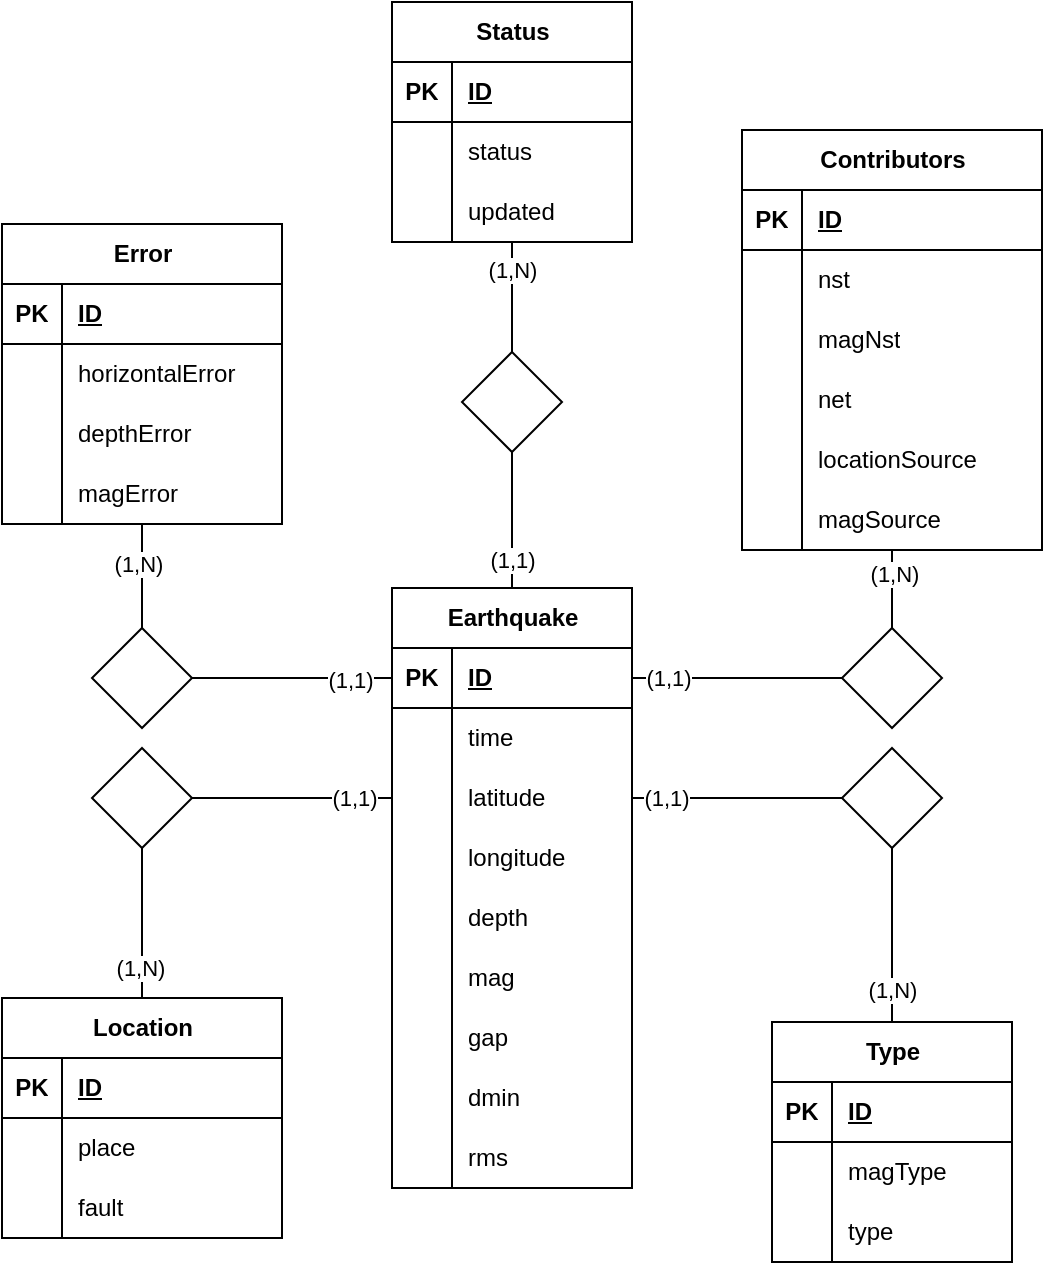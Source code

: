 <mxfile version="27.1.4">
  <diagram name="Page-1" id="DsekXE-p5jPvQXkqgYrn">
    <mxGraphModel dx="976" dy="642" grid="0" gridSize="10" guides="1" tooltips="1" connect="1" arrows="1" fold="1" page="1" pageScale="1" pageWidth="1169" pageHeight="827" math="0" shadow="0">
      <root>
        <mxCell id="0" />
        <mxCell id="1" parent="0" />
        <mxCell id="l2j378S21ovytKvM9q4N-168" style="edgeStyle=orthogonalEdgeStyle;rounded=0;orthogonalLoop=1;jettySize=auto;html=1;exitX=0.5;exitY=0;exitDx=0;exitDy=0;endArrow=none;startFill=0;" edge="1" parent="1" source="l2j378S21ovytKvM9q4N-190" target="l2j378S21ovytKvM9q4N-59">
          <mxGeometry relative="1" as="geometry" />
        </mxCell>
        <mxCell id="l2j378S21ovytKvM9q4N-222" value="(1,N)" style="edgeLabel;html=1;align=center;verticalAlign=middle;resizable=0;points=[];" vertex="1" connectable="0" parent="l2j378S21ovytKvM9q4N-168">
          <mxGeometry x="0.491" relative="1" as="geometry">
            <mxPoint as="offset" />
          </mxGeometry>
        </mxCell>
        <mxCell id="l2j378S21ovytKvM9q4N-7" value="Earthquake" style="shape=table;startSize=30;container=1;collapsible=1;childLayout=tableLayout;fixedRows=1;rowLines=0;fontStyle=1;align=center;resizeLast=1;html=1;" vertex="1" parent="1">
          <mxGeometry x="493" y="317" width="120" height="300" as="geometry" />
        </mxCell>
        <mxCell id="l2j378S21ovytKvM9q4N-8" value="" style="shape=tableRow;horizontal=0;startSize=0;swimlaneHead=0;swimlaneBody=0;fillColor=none;collapsible=0;dropTarget=0;points=[[0,0.5],[1,0.5]];portConstraint=eastwest;top=0;left=0;right=0;bottom=1;" vertex="1" parent="l2j378S21ovytKvM9q4N-7">
          <mxGeometry y="30" width="120" height="30" as="geometry" />
        </mxCell>
        <mxCell id="l2j378S21ovytKvM9q4N-9" value="PK" style="shape=partialRectangle;connectable=0;fillColor=none;top=0;left=0;bottom=0;right=0;fontStyle=1;overflow=hidden;whiteSpace=wrap;html=1;" vertex="1" parent="l2j378S21ovytKvM9q4N-8">
          <mxGeometry width="30" height="30" as="geometry">
            <mxRectangle width="30" height="30" as="alternateBounds" />
          </mxGeometry>
        </mxCell>
        <mxCell id="l2j378S21ovytKvM9q4N-10" value="ID" style="shape=partialRectangle;connectable=0;fillColor=none;top=0;left=0;bottom=0;right=0;align=left;spacingLeft=6;fontStyle=5;overflow=hidden;whiteSpace=wrap;html=1;" vertex="1" parent="l2j378S21ovytKvM9q4N-8">
          <mxGeometry x="30" width="90" height="30" as="geometry">
            <mxRectangle width="90" height="30" as="alternateBounds" />
          </mxGeometry>
        </mxCell>
        <mxCell id="l2j378S21ovytKvM9q4N-11" value="" style="shape=tableRow;horizontal=0;startSize=0;swimlaneHead=0;swimlaneBody=0;fillColor=none;collapsible=0;dropTarget=0;points=[[0,0.5],[1,0.5]];portConstraint=eastwest;top=0;left=0;right=0;bottom=0;" vertex="1" parent="l2j378S21ovytKvM9q4N-7">
          <mxGeometry y="60" width="120" height="30" as="geometry" />
        </mxCell>
        <mxCell id="l2j378S21ovytKvM9q4N-12" value="" style="shape=partialRectangle;connectable=0;fillColor=none;top=0;left=0;bottom=0;right=0;editable=1;overflow=hidden;whiteSpace=wrap;html=1;" vertex="1" parent="l2j378S21ovytKvM9q4N-11">
          <mxGeometry width="30" height="30" as="geometry">
            <mxRectangle width="30" height="30" as="alternateBounds" />
          </mxGeometry>
        </mxCell>
        <mxCell id="l2j378S21ovytKvM9q4N-13" value="time" style="shape=partialRectangle;connectable=0;fillColor=none;top=0;left=0;bottom=0;right=0;align=left;spacingLeft=6;overflow=hidden;whiteSpace=wrap;html=1;" vertex="1" parent="l2j378S21ovytKvM9q4N-11">
          <mxGeometry x="30" width="90" height="30" as="geometry">
            <mxRectangle width="90" height="30" as="alternateBounds" />
          </mxGeometry>
        </mxCell>
        <mxCell id="l2j378S21ovytKvM9q4N-14" value="" style="shape=tableRow;horizontal=0;startSize=0;swimlaneHead=0;swimlaneBody=0;fillColor=none;collapsible=0;dropTarget=0;points=[[0,0.5],[1,0.5]];portConstraint=eastwest;top=0;left=0;right=0;bottom=0;" vertex="1" parent="l2j378S21ovytKvM9q4N-7">
          <mxGeometry y="90" width="120" height="30" as="geometry" />
        </mxCell>
        <mxCell id="l2j378S21ovytKvM9q4N-15" value="" style="shape=partialRectangle;connectable=0;fillColor=none;top=0;left=0;bottom=0;right=0;editable=1;overflow=hidden;whiteSpace=wrap;html=1;" vertex="1" parent="l2j378S21ovytKvM9q4N-14">
          <mxGeometry width="30" height="30" as="geometry">
            <mxRectangle width="30" height="30" as="alternateBounds" />
          </mxGeometry>
        </mxCell>
        <mxCell id="l2j378S21ovytKvM9q4N-16" value="latitude" style="shape=partialRectangle;connectable=0;fillColor=none;top=0;left=0;bottom=0;right=0;align=left;spacingLeft=6;overflow=hidden;whiteSpace=wrap;html=1;" vertex="1" parent="l2j378S21ovytKvM9q4N-14">
          <mxGeometry x="30" width="90" height="30" as="geometry">
            <mxRectangle width="90" height="30" as="alternateBounds" />
          </mxGeometry>
        </mxCell>
        <mxCell id="l2j378S21ovytKvM9q4N-173" style="shape=tableRow;horizontal=0;startSize=0;swimlaneHead=0;swimlaneBody=0;fillColor=none;collapsible=0;dropTarget=0;points=[[0,0.5],[1,0.5]];portConstraint=eastwest;top=0;left=0;right=0;bottom=0;" vertex="1" parent="l2j378S21ovytKvM9q4N-7">
          <mxGeometry y="120" width="120" height="30" as="geometry" />
        </mxCell>
        <mxCell id="l2j378S21ovytKvM9q4N-174" style="shape=partialRectangle;connectable=0;fillColor=none;top=0;left=0;bottom=0;right=0;editable=1;overflow=hidden;whiteSpace=wrap;html=1;" vertex="1" parent="l2j378S21ovytKvM9q4N-173">
          <mxGeometry width="30" height="30" as="geometry">
            <mxRectangle width="30" height="30" as="alternateBounds" />
          </mxGeometry>
        </mxCell>
        <mxCell id="l2j378S21ovytKvM9q4N-175" value="longitude" style="shape=partialRectangle;connectable=0;fillColor=none;top=0;left=0;bottom=0;right=0;align=left;spacingLeft=6;overflow=hidden;whiteSpace=wrap;html=1;" vertex="1" parent="l2j378S21ovytKvM9q4N-173">
          <mxGeometry x="30" width="90" height="30" as="geometry">
            <mxRectangle width="90" height="30" as="alternateBounds" />
          </mxGeometry>
        </mxCell>
        <mxCell id="l2j378S21ovytKvM9q4N-176" style="shape=tableRow;horizontal=0;startSize=0;swimlaneHead=0;swimlaneBody=0;fillColor=none;collapsible=0;dropTarget=0;points=[[0,0.5],[1,0.5]];portConstraint=eastwest;top=0;left=0;right=0;bottom=0;" vertex="1" parent="l2j378S21ovytKvM9q4N-7">
          <mxGeometry y="150" width="120" height="30" as="geometry" />
        </mxCell>
        <mxCell id="l2j378S21ovytKvM9q4N-177" style="shape=partialRectangle;connectable=0;fillColor=none;top=0;left=0;bottom=0;right=0;editable=1;overflow=hidden;whiteSpace=wrap;html=1;" vertex="1" parent="l2j378S21ovytKvM9q4N-176">
          <mxGeometry width="30" height="30" as="geometry">
            <mxRectangle width="30" height="30" as="alternateBounds" />
          </mxGeometry>
        </mxCell>
        <mxCell id="l2j378S21ovytKvM9q4N-178" value="depth" style="shape=partialRectangle;connectable=0;fillColor=none;top=0;left=0;bottom=0;right=0;align=left;spacingLeft=6;overflow=hidden;whiteSpace=wrap;html=1;" vertex="1" parent="l2j378S21ovytKvM9q4N-176">
          <mxGeometry x="30" width="90" height="30" as="geometry">
            <mxRectangle width="90" height="30" as="alternateBounds" />
          </mxGeometry>
        </mxCell>
        <mxCell id="l2j378S21ovytKvM9q4N-179" style="shape=tableRow;horizontal=0;startSize=0;swimlaneHead=0;swimlaneBody=0;fillColor=none;collapsible=0;dropTarget=0;points=[[0,0.5],[1,0.5]];portConstraint=eastwest;top=0;left=0;right=0;bottom=0;" vertex="1" parent="l2j378S21ovytKvM9q4N-7">
          <mxGeometry y="180" width="120" height="30" as="geometry" />
        </mxCell>
        <mxCell id="l2j378S21ovytKvM9q4N-180" style="shape=partialRectangle;connectable=0;fillColor=none;top=0;left=0;bottom=0;right=0;editable=1;overflow=hidden;whiteSpace=wrap;html=1;" vertex="1" parent="l2j378S21ovytKvM9q4N-179">
          <mxGeometry width="30" height="30" as="geometry">
            <mxRectangle width="30" height="30" as="alternateBounds" />
          </mxGeometry>
        </mxCell>
        <mxCell id="l2j378S21ovytKvM9q4N-181" value="mag" style="shape=partialRectangle;connectable=0;fillColor=none;top=0;left=0;bottom=0;right=0;align=left;spacingLeft=6;overflow=hidden;whiteSpace=wrap;html=1;" vertex="1" parent="l2j378S21ovytKvM9q4N-179">
          <mxGeometry x="30" width="90" height="30" as="geometry">
            <mxRectangle width="90" height="30" as="alternateBounds" />
          </mxGeometry>
        </mxCell>
        <mxCell id="l2j378S21ovytKvM9q4N-182" style="shape=tableRow;horizontal=0;startSize=0;swimlaneHead=0;swimlaneBody=0;fillColor=none;collapsible=0;dropTarget=0;points=[[0,0.5],[1,0.5]];portConstraint=eastwest;top=0;left=0;right=0;bottom=0;" vertex="1" parent="l2j378S21ovytKvM9q4N-7">
          <mxGeometry y="210" width="120" height="30" as="geometry" />
        </mxCell>
        <mxCell id="l2j378S21ovytKvM9q4N-183" style="shape=partialRectangle;connectable=0;fillColor=none;top=0;left=0;bottom=0;right=0;editable=1;overflow=hidden;whiteSpace=wrap;html=1;" vertex="1" parent="l2j378S21ovytKvM9q4N-182">
          <mxGeometry width="30" height="30" as="geometry">
            <mxRectangle width="30" height="30" as="alternateBounds" />
          </mxGeometry>
        </mxCell>
        <mxCell id="l2j378S21ovytKvM9q4N-184" value="gap" style="shape=partialRectangle;connectable=0;fillColor=none;top=0;left=0;bottom=0;right=0;align=left;spacingLeft=6;overflow=hidden;whiteSpace=wrap;html=1;" vertex="1" parent="l2j378S21ovytKvM9q4N-182">
          <mxGeometry x="30" width="90" height="30" as="geometry">
            <mxRectangle width="90" height="30" as="alternateBounds" />
          </mxGeometry>
        </mxCell>
        <mxCell id="l2j378S21ovytKvM9q4N-185" style="shape=tableRow;horizontal=0;startSize=0;swimlaneHead=0;swimlaneBody=0;fillColor=none;collapsible=0;dropTarget=0;points=[[0,0.5],[1,0.5]];portConstraint=eastwest;top=0;left=0;right=0;bottom=0;" vertex="1" parent="l2j378S21ovytKvM9q4N-7">
          <mxGeometry y="240" width="120" height="30" as="geometry" />
        </mxCell>
        <mxCell id="l2j378S21ovytKvM9q4N-186" style="shape=partialRectangle;connectable=0;fillColor=none;top=0;left=0;bottom=0;right=0;editable=1;overflow=hidden;whiteSpace=wrap;html=1;" vertex="1" parent="l2j378S21ovytKvM9q4N-185">
          <mxGeometry width="30" height="30" as="geometry">
            <mxRectangle width="30" height="30" as="alternateBounds" />
          </mxGeometry>
        </mxCell>
        <mxCell id="l2j378S21ovytKvM9q4N-187" value="dmin" style="shape=partialRectangle;connectable=0;fillColor=none;top=0;left=0;bottom=0;right=0;align=left;spacingLeft=6;overflow=hidden;whiteSpace=wrap;html=1;" vertex="1" parent="l2j378S21ovytKvM9q4N-185">
          <mxGeometry x="30" width="90" height="30" as="geometry">
            <mxRectangle width="90" height="30" as="alternateBounds" />
          </mxGeometry>
        </mxCell>
        <mxCell id="l2j378S21ovytKvM9q4N-17" value="" style="shape=tableRow;horizontal=0;startSize=0;swimlaneHead=0;swimlaneBody=0;fillColor=none;collapsible=0;dropTarget=0;points=[[0,0.5],[1,0.5]];portConstraint=eastwest;top=0;left=0;right=0;bottom=0;" vertex="1" parent="l2j378S21ovytKvM9q4N-7">
          <mxGeometry y="270" width="120" height="30" as="geometry" />
        </mxCell>
        <mxCell id="l2j378S21ovytKvM9q4N-18" value="" style="shape=partialRectangle;connectable=0;fillColor=none;top=0;left=0;bottom=0;right=0;editable=1;overflow=hidden;whiteSpace=wrap;html=1;" vertex="1" parent="l2j378S21ovytKvM9q4N-17">
          <mxGeometry width="30" height="30" as="geometry">
            <mxRectangle width="30" height="30" as="alternateBounds" />
          </mxGeometry>
        </mxCell>
        <mxCell id="l2j378S21ovytKvM9q4N-19" value="rms" style="shape=partialRectangle;connectable=0;fillColor=none;top=0;left=0;bottom=0;right=0;align=left;spacingLeft=6;overflow=hidden;whiteSpace=wrap;html=1;" vertex="1" parent="l2j378S21ovytKvM9q4N-17">
          <mxGeometry x="30" width="90" height="30" as="geometry">
            <mxRectangle width="90" height="30" as="alternateBounds" />
          </mxGeometry>
        </mxCell>
        <mxCell id="l2j378S21ovytKvM9q4N-20" value="Contributors" style="shape=table;startSize=30;container=1;collapsible=1;childLayout=tableLayout;fixedRows=1;rowLines=0;fontStyle=1;align=center;resizeLast=1;html=1;" vertex="1" parent="1">
          <mxGeometry x="668" y="88" width="150" height="210" as="geometry" />
        </mxCell>
        <mxCell id="l2j378S21ovytKvM9q4N-21" value="" style="shape=tableRow;horizontal=0;startSize=0;swimlaneHead=0;swimlaneBody=0;fillColor=none;collapsible=0;dropTarget=0;points=[[0,0.5],[1,0.5]];portConstraint=eastwest;top=0;left=0;right=0;bottom=1;" vertex="1" parent="l2j378S21ovytKvM9q4N-20">
          <mxGeometry y="30" width="150" height="30" as="geometry" />
        </mxCell>
        <mxCell id="l2j378S21ovytKvM9q4N-22" value="PK" style="shape=partialRectangle;connectable=0;fillColor=none;top=0;left=0;bottom=0;right=0;fontStyle=1;overflow=hidden;whiteSpace=wrap;html=1;" vertex="1" parent="l2j378S21ovytKvM9q4N-21">
          <mxGeometry width="30" height="30" as="geometry">
            <mxRectangle width="30" height="30" as="alternateBounds" />
          </mxGeometry>
        </mxCell>
        <mxCell id="l2j378S21ovytKvM9q4N-23" value="ID" style="shape=partialRectangle;connectable=0;fillColor=none;top=0;left=0;bottom=0;right=0;align=left;spacingLeft=6;fontStyle=5;overflow=hidden;whiteSpace=wrap;html=1;" vertex="1" parent="l2j378S21ovytKvM9q4N-21">
          <mxGeometry x="30" width="120" height="30" as="geometry">
            <mxRectangle width="120" height="30" as="alternateBounds" />
          </mxGeometry>
        </mxCell>
        <mxCell id="l2j378S21ovytKvM9q4N-24" value="" style="shape=tableRow;horizontal=0;startSize=0;swimlaneHead=0;swimlaneBody=0;fillColor=none;collapsible=0;dropTarget=0;points=[[0,0.5],[1,0.5]];portConstraint=eastwest;top=0;left=0;right=0;bottom=0;" vertex="1" parent="l2j378S21ovytKvM9q4N-20">
          <mxGeometry y="60" width="150" height="30" as="geometry" />
        </mxCell>
        <mxCell id="l2j378S21ovytKvM9q4N-25" value="" style="shape=partialRectangle;connectable=0;fillColor=none;top=0;left=0;bottom=0;right=0;editable=1;overflow=hidden;whiteSpace=wrap;html=1;" vertex="1" parent="l2j378S21ovytKvM9q4N-24">
          <mxGeometry width="30" height="30" as="geometry">
            <mxRectangle width="30" height="30" as="alternateBounds" />
          </mxGeometry>
        </mxCell>
        <mxCell id="l2j378S21ovytKvM9q4N-26" value="nst" style="shape=partialRectangle;connectable=0;fillColor=none;top=0;left=0;bottom=0;right=0;align=left;spacingLeft=6;overflow=hidden;whiteSpace=wrap;html=1;" vertex="1" parent="l2j378S21ovytKvM9q4N-24">
          <mxGeometry x="30" width="120" height="30" as="geometry">
            <mxRectangle width="120" height="30" as="alternateBounds" />
          </mxGeometry>
        </mxCell>
        <mxCell id="l2j378S21ovytKvM9q4N-27" value="" style="shape=tableRow;horizontal=0;startSize=0;swimlaneHead=0;swimlaneBody=0;fillColor=none;collapsible=0;dropTarget=0;points=[[0,0.5],[1,0.5]];portConstraint=eastwest;top=0;left=0;right=0;bottom=0;" vertex="1" parent="l2j378S21ovytKvM9q4N-20">
          <mxGeometry y="90" width="150" height="30" as="geometry" />
        </mxCell>
        <mxCell id="l2j378S21ovytKvM9q4N-28" value="" style="shape=partialRectangle;connectable=0;fillColor=none;top=0;left=0;bottom=0;right=0;editable=1;overflow=hidden;whiteSpace=wrap;html=1;" vertex="1" parent="l2j378S21ovytKvM9q4N-27">
          <mxGeometry width="30" height="30" as="geometry">
            <mxRectangle width="30" height="30" as="alternateBounds" />
          </mxGeometry>
        </mxCell>
        <mxCell id="l2j378S21ovytKvM9q4N-29" value="magNst" style="shape=partialRectangle;connectable=0;fillColor=none;top=0;left=0;bottom=0;right=0;align=left;spacingLeft=6;overflow=hidden;whiteSpace=wrap;html=1;" vertex="1" parent="l2j378S21ovytKvM9q4N-27">
          <mxGeometry x="30" width="120" height="30" as="geometry">
            <mxRectangle width="120" height="30" as="alternateBounds" />
          </mxGeometry>
        </mxCell>
        <mxCell id="l2j378S21ovytKvM9q4N-30" value="" style="shape=tableRow;horizontal=0;startSize=0;swimlaneHead=0;swimlaneBody=0;fillColor=none;collapsible=0;dropTarget=0;points=[[0,0.5],[1,0.5]];portConstraint=eastwest;top=0;left=0;right=0;bottom=0;" vertex="1" parent="l2j378S21ovytKvM9q4N-20">
          <mxGeometry y="120" width="150" height="30" as="geometry" />
        </mxCell>
        <mxCell id="l2j378S21ovytKvM9q4N-31" value="" style="shape=partialRectangle;connectable=0;fillColor=none;top=0;left=0;bottom=0;right=0;editable=1;overflow=hidden;whiteSpace=wrap;html=1;" vertex="1" parent="l2j378S21ovytKvM9q4N-30">
          <mxGeometry width="30" height="30" as="geometry">
            <mxRectangle width="30" height="30" as="alternateBounds" />
          </mxGeometry>
        </mxCell>
        <mxCell id="l2j378S21ovytKvM9q4N-32" value="net" style="shape=partialRectangle;connectable=0;fillColor=none;top=0;left=0;bottom=0;right=0;align=left;spacingLeft=6;overflow=hidden;whiteSpace=wrap;html=1;" vertex="1" parent="l2j378S21ovytKvM9q4N-30">
          <mxGeometry x="30" width="120" height="30" as="geometry">
            <mxRectangle width="120" height="30" as="alternateBounds" />
          </mxGeometry>
        </mxCell>
        <mxCell id="l2j378S21ovytKvM9q4N-41" style="shape=tableRow;horizontal=0;startSize=0;swimlaneHead=0;swimlaneBody=0;fillColor=none;collapsible=0;dropTarget=0;points=[[0,0.5],[1,0.5]];portConstraint=eastwest;top=0;left=0;right=0;bottom=0;" vertex="1" parent="l2j378S21ovytKvM9q4N-20">
          <mxGeometry y="150" width="150" height="30" as="geometry" />
        </mxCell>
        <mxCell id="l2j378S21ovytKvM9q4N-42" style="shape=partialRectangle;connectable=0;fillColor=none;top=0;left=0;bottom=0;right=0;editable=1;overflow=hidden;whiteSpace=wrap;html=1;" vertex="1" parent="l2j378S21ovytKvM9q4N-41">
          <mxGeometry width="30" height="30" as="geometry">
            <mxRectangle width="30" height="30" as="alternateBounds" />
          </mxGeometry>
        </mxCell>
        <mxCell id="l2j378S21ovytKvM9q4N-43" value="locationSource" style="shape=partialRectangle;connectable=0;fillColor=none;top=0;left=0;bottom=0;right=0;align=left;spacingLeft=6;overflow=hidden;whiteSpace=wrap;html=1;" vertex="1" parent="l2j378S21ovytKvM9q4N-41">
          <mxGeometry x="30" width="120" height="30" as="geometry">
            <mxRectangle width="120" height="30" as="alternateBounds" />
          </mxGeometry>
        </mxCell>
        <mxCell id="l2j378S21ovytKvM9q4N-50" style="shape=tableRow;horizontal=0;startSize=0;swimlaneHead=0;swimlaneBody=0;fillColor=none;collapsible=0;dropTarget=0;points=[[0,0.5],[1,0.5]];portConstraint=eastwest;top=0;left=0;right=0;bottom=0;" vertex="1" parent="l2j378S21ovytKvM9q4N-20">
          <mxGeometry y="180" width="150" height="30" as="geometry" />
        </mxCell>
        <mxCell id="l2j378S21ovytKvM9q4N-51" style="shape=partialRectangle;connectable=0;fillColor=none;top=0;left=0;bottom=0;right=0;editable=1;overflow=hidden;whiteSpace=wrap;html=1;" vertex="1" parent="l2j378S21ovytKvM9q4N-50">
          <mxGeometry width="30" height="30" as="geometry">
            <mxRectangle width="30" height="30" as="alternateBounds" />
          </mxGeometry>
        </mxCell>
        <mxCell id="l2j378S21ovytKvM9q4N-52" value="magSource" style="shape=partialRectangle;connectable=0;fillColor=none;top=0;left=0;bottom=0;right=0;align=left;spacingLeft=6;overflow=hidden;whiteSpace=wrap;html=1;" vertex="1" parent="l2j378S21ovytKvM9q4N-50">
          <mxGeometry x="30" width="120" height="30" as="geometry">
            <mxRectangle width="120" height="30" as="alternateBounds" />
          </mxGeometry>
        </mxCell>
        <mxCell id="l2j378S21ovytKvM9q4N-59" value="Status" style="shape=table;startSize=30;container=1;collapsible=1;childLayout=tableLayout;fixedRows=1;rowLines=0;fontStyle=1;align=center;resizeLast=1;html=1;" vertex="1" parent="1">
          <mxGeometry x="493" y="24" width="120" height="120" as="geometry" />
        </mxCell>
        <mxCell id="l2j378S21ovytKvM9q4N-60" value="" style="shape=tableRow;horizontal=0;startSize=0;swimlaneHead=0;swimlaneBody=0;fillColor=none;collapsible=0;dropTarget=0;points=[[0,0.5],[1,0.5]];portConstraint=eastwest;top=0;left=0;right=0;bottom=1;" vertex="1" parent="l2j378S21ovytKvM9q4N-59">
          <mxGeometry y="30" width="120" height="30" as="geometry" />
        </mxCell>
        <mxCell id="l2j378S21ovytKvM9q4N-61" value="PK" style="shape=partialRectangle;connectable=0;fillColor=none;top=0;left=0;bottom=0;right=0;fontStyle=1;overflow=hidden;whiteSpace=wrap;html=1;" vertex="1" parent="l2j378S21ovytKvM9q4N-60">
          <mxGeometry width="30" height="30" as="geometry">
            <mxRectangle width="30" height="30" as="alternateBounds" />
          </mxGeometry>
        </mxCell>
        <mxCell id="l2j378S21ovytKvM9q4N-62" value="ID" style="shape=partialRectangle;connectable=0;fillColor=none;top=0;left=0;bottom=0;right=0;align=left;spacingLeft=6;fontStyle=5;overflow=hidden;whiteSpace=wrap;html=1;" vertex="1" parent="l2j378S21ovytKvM9q4N-60">
          <mxGeometry x="30" width="90" height="30" as="geometry">
            <mxRectangle width="90" height="30" as="alternateBounds" />
          </mxGeometry>
        </mxCell>
        <mxCell id="l2j378S21ovytKvM9q4N-63" value="" style="shape=tableRow;horizontal=0;startSize=0;swimlaneHead=0;swimlaneBody=0;fillColor=none;collapsible=0;dropTarget=0;points=[[0,0.5],[1,0.5]];portConstraint=eastwest;top=0;left=0;right=0;bottom=0;" vertex="1" parent="l2j378S21ovytKvM9q4N-59">
          <mxGeometry y="60" width="120" height="30" as="geometry" />
        </mxCell>
        <mxCell id="l2j378S21ovytKvM9q4N-64" value="" style="shape=partialRectangle;connectable=0;fillColor=none;top=0;left=0;bottom=0;right=0;editable=1;overflow=hidden;whiteSpace=wrap;html=1;" vertex="1" parent="l2j378S21ovytKvM9q4N-63">
          <mxGeometry width="30" height="30" as="geometry">
            <mxRectangle width="30" height="30" as="alternateBounds" />
          </mxGeometry>
        </mxCell>
        <mxCell id="l2j378S21ovytKvM9q4N-65" value="status" style="shape=partialRectangle;connectable=0;fillColor=none;top=0;left=0;bottom=0;right=0;align=left;spacingLeft=6;overflow=hidden;whiteSpace=wrap;html=1;" vertex="1" parent="l2j378S21ovytKvM9q4N-63">
          <mxGeometry x="30" width="90" height="30" as="geometry">
            <mxRectangle width="90" height="30" as="alternateBounds" />
          </mxGeometry>
        </mxCell>
        <mxCell id="l2j378S21ovytKvM9q4N-66" value="" style="shape=tableRow;horizontal=0;startSize=0;swimlaneHead=0;swimlaneBody=0;fillColor=none;collapsible=0;dropTarget=0;points=[[0,0.5],[1,0.5]];portConstraint=eastwest;top=0;left=0;right=0;bottom=0;" vertex="1" parent="l2j378S21ovytKvM9q4N-59">
          <mxGeometry y="90" width="120" height="30" as="geometry" />
        </mxCell>
        <mxCell id="l2j378S21ovytKvM9q4N-67" value="" style="shape=partialRectangle;connectable=0;fillColor=none;top=0;left=0;bottom=0;right=0;editable=1;overflow=hidden;whiteSpace=wrap;html=1;" vertex="1" parent="l2j378S21ovytKvM9q4N-66">
          <mxGeometry width="30" height="30" as="geometry">
            <mxRectangle width="30" height="30" as="alternateBounds" />
          </mxGeometry>
        </mxCell>
        <mxCell id="l2j378S21ovytKvM9q4N-68" value="updated" style="shape=partialRectangle;connectable=0;fillColor=none;top=0;left=0;bottom=0;right=0;align=left;spacingLeft=6;overflow=hidden;whiteSpace=wrap;html=1;" vertex="1" parent="l2j378S21ovytKvM9q4N-66">
          <mxGeometry x="30" width="90" height="30" as="geometry">
            <mxRectangle width="90" height="30" as="alternateBounds" />
          </mxGeometry>
        </mxCell>
        <mxCell id="l2j378S21ovytKvM9q4N-72" value="Location" style="shape=table;startSize=30;container=1;collapsible=1;childLayout=tableLayout;fixedRows=1;rowLines=0;fontStyle=1;align=center;resizeLast=1;html=1;" vertex="1" parent="1">
          <mxGeometry x="298" y="522" width="140" height="120" as="geometry" />
        </mxCell>
        <mxCell id="l2j378S21ovytKvM9q4N-73" value="" style="shape=tableRow;horizontal=0;startSize=0;swimlaneHead=0;swimlaneBody=0;fillColor=none;collapsible=0;dropTarget=0;points=[[0,0.5],[1,0.5]];portConstraint=eastwest;top=0;left=0;right=0;bottom=1;" vertex="1" parent="l2j378S21ovytKvM9q4N-72">
          <mxGeometry y="30" width="140" height="30" as="geometry" />
        </mxCell>
        <mxCell id="l2j378S21ovytKvM9q4N-74" value="PK" style="shape=partialRectangle;connectable=0;fillColor=none;top=0;left=0;bottom=0;right=0;fontStyle=1;overflow=hidden;whiteSpace=wrap;html=1;" vertex="1" parent="l2j378S21ovytKvM9q4N-73">
          <mxGeometry width="30" height="30" as="geometry">
            <mxRectangle width="30" height="30" as="alternateBounds" />
          </mxGeometry>
        </mxCell>
        <mxCell id="l2j378S21ovytKvM9q4N-75" value="ID" style="shape=partialRectangle;connectable=0;fillColor=none;top=0;left=0;bottom=0;right=0;align=left;spacingLeft=6;fontStyle=5;overflow=hidden;whiteSpace=wrap;html=1;" vertex="1" parent="l2j378S21ovytKvM9q4N-73">
          <mxGeometry x="30" width="110" height="30" as="geometry">
            <mxRectangle width="110" height="30" as="alternateBounds" />
          </mxGeometry>
        </mxCell>
        <mxCell id="l2j378S21ovytKvM9q4N-76" value="" style="shape=tableRow;horizontal=0;startSize=0;swimlaneHead=0;swimlaneBody=0;fillColor=none;collapsible=0;dropTarget=0;points=[[0,0.5],[1,0.5]];portConstraint=eastwest;top=0;left=0;right=0;bottom=0;" vertex="1" parent="l2j378S21ovytKvM9q4N-72">
          <mxGeometry y="60" width="140" height="30" as="geometry" />
        </mxCell>
        <mxCell id="l2j378S21ovytKvM9q4N-77" value="" style="shape=partialRectangle;connectable=0;fillColor=none;top=0;left=0;bottom=0;right=0;editable=1;overflow=hidden;whiteSpace=wrap;html=1;" vertex="1" parent="l2j378S21ovytKvM9q4N-76">
          <mxGeometry width="30" height="30" as="geometry">
            <mxRectangle width="30" height="30" as="alternateBounds" />
          </mxGeometry>
        </mxCell>
        <mxCell id="l2j378S21ovytKvM9q4N-78" value="place" style="shape=partialRectangle;connectable=0;fillColor=none;top=0;left=0;bottom=0;right=0;align=left;spacingLeft=6;overflow=hidden;whiteSpace=wrap;html=1;" vertex="1" parent="l2j378S21ovytKvM9q4N-76">
          <mxGeometry x="30" width="110" height="30" as="geometry">
            <mxRectangle width="110" height="30" as="alternateBounds" />
          </mxGeometry>
        </mxCell>
        <mxCell id="l2j378S21ovytKvM9q4N-82" value="" style="shape=tableRow;horizontal=0;startSize=0;swimlaneHead=0;swimlaneBody=0;fillColor=none;collapsible=0;dropTarget=0;points=[[0,0.5],[1,0.5]];portConstraint=eastwest;top=0;left=0;right=0;bottom=0;" vertex="1" parent="l2j378S21ovytKvM9q4N-72">
          <mxGeometry y="90" width="140" height="30" as="geometry" />
        </mxCell>
        <mxCell id="l2j378S21ovytKvM9q4N-83" value="" style="shape=partialRectangle;connectable=0;fillColor=none;top=0;left=0;bottom=0;right=0;editable=1;overflow=hidden;whiteSpace=wrap;html=1;" vertex="1" parent="l2j378S21ovytKvM9q4N-82">
          <mxGeometry width="30" height="30" as="geometry">
            <mxRectangle width="30" height="30" as="alternateBounds" />
          </mxGeometry>
        </mxCell>
        <mxCell id="l2j378S21ovytKvM9q4N-84" value="fault" style="shape=partialRectangle;connectable=0;fillColor=none;top=0;left=0;bottom=0;right=0;align=left;spacingLeft=6;overflow=hidden;whiteSpace=wrap;html=1;" vertex="1" parent="l2j378S21ovytKvM9q4N-82">
          <mxGeometry x="30" width="110" height="30" as="geometry">
            <mxRectangle width="110" height="30" as="alternateBounds" />
          </mxGeometry>
        </mxCell>
        <mxCell id="l2j378S21ovytKvM9q4N-85" value="Error" style="shape=table;startSize=30;container=1;collapsible=1;childLayout=tableLayout;fixedRows=1;rowLines=0;fontStyle=1;align=center;resizeLast=1;html=1;" vertex="1" parent="1">
          <mxGeometry x="298" y="135" width="140" height="150" as="geometry" />
        </mxCell>
        <mxCell id="l2j378S21ovytKvM9q4N-86" value="" style="shape=tableRow;horizontal=0;startSize=0;swimlaneHead=0;swimlaneBody=0;fillColor=none;collapsible=0;dropTarget=0;points=[[0,0.5],[1,0.5]];portConstraint=eastwest;top=0;left=0;right=0;bottom=1;" vertex="1" parent="l2j378S21ovytKvM9q4N-85">
          <mxGeometry y="30" width="140" height="30" as="geometry" />
        </mxCell>
        <mxCell id="l2j378S21ovytKvM9q4N-87" value="PK" style="shape=partialRectangle;connectable=0;fillColor=none;top=0;left=0;bottom=0;right=0;fontStyle=1;overflow=hidden;whiteSpace=wrap;html=1;" vertex="1" parent="l2j378S21ovytKvM9q4N-86">
          <mxGeometry width="30" height="30" as="geometry">
            <mxRectangle width="30" height="30" as="alternateBounds" />
          </mxGeometry>
        </mxCell>
        <mxCell id="l2j378S21ovytKvM9q4N-88" value="ID" style="shape=partialRectangle;connectable=0;fillColor=none;top=0;left=0;bottom=0;right=0;align=left;spacingLeft=6;fontStyle=5;overflow=hidden;whiteSpace=wrap;html=1;" vertex="1" parent="l2j378S21ovytKvM9q4N-86">
          <mxGeometry x="30" width="110" height="30" as="geometry">
            <mxRectangle width="110" height="30" as="alternateBounds" />
          </mxGeometry>
        </mxCell>
        <mxCell id="l2j378S21ovytKvM9q4N-89" value="" style="shape=tableRow;horizontal=0;startSize=0;swimlaneHead=0;swimlaneBody=0;fillColor=none;collapsible=0;dropTarget=0;points=[[0,0.5],[1,0.5]];portConstraint=eastwest;top=0;left=0;right=0;bottom=0;" vertex="1" parent="l2j378S21ovytKvM9q4N-85">
          <mxGeometry y="60" width="140" height="30" as="geometry" />
        </mxCell>
        <mxCell id="l2j378S21ovytKvM9q4N-90" value="" style="shape=partialRectangle;connectable=0;fillColor=none;top=0;left=0;bottom=0;right=0;editable=1;overflow=hidden;whiteSpace=wrap;html=1;" vertex="1" parent="l2j378S21ovytKvM9q4N-89">
          <mxGeometry width="30" height="30" as="geometry">
            <mxRectangle width="30" height="30" as="alternateBounds" />
          </mxGeometry>
        </mxCell>
        <mxCell id="l2j378S21ovytKvM9q4N-91" value="horizontalError" style="shape=partialRectangle;connectable=0;fillColor=none;top=0;left=0;bottom=0;right=0;align=left;spacingLeft=6;overflow=hidden;whiteSpace=wrap;html=1;" vertex="1" parent="l2j378S21ovytKvM9q4N-89">
          <mxGeometry x="30" width="110" height="30" as="geometry">
            <mxRectangle width="110" height="30" as="alternateBounds" />
          </mxGeometry>
        </mxCell>
        <mxCell id="l2j378S21ovytKvM9q4N-92" value="" style="shape=tableRow;horizontal=0;startSize=0;swimlaneHead=0;swimlaneBody=0;fillColor=none;collapsible=0;dropTarget=0;points=[[0,0.5],[1,0.5]];portConstraint=eastwest;top=0;left=0;right=0;bottom=0;" vertex="1" parent="l2j378S21ovytKvM9q4N-85">
          <mxGeometry y="90" width="140" height="30" as="geometry" />
        </mxCell>
        <mxCell id="l2j378S21ovytKvM9q4N-93" value="" style="shape=partialRectangle;connectable=0;fillColor=none;top=0;left=0;bottom=0;right=0;editable=1;overflow=hidden;whiteSpace=wrap;html=1;" vertex="1" parent="l2j378S21ovytKvM9q4N-92">
          <mxGeometry width="30" height="30" as="geometry">
            <mxRectangle width="30" height="30" as="alternateBounds" />
          </mxGeometry>
        </mxCell>
        <mxCell id="l2j378S21ovytKvM9q4N-94" value="depthError" style="shape=partialRectangle;connectable=0;fillColor=none;top=0;left=0;bottom=0;right=0;align=left;spacingLeft=6;overflow=hidden;whiteSpace=wrap;html=1;" vertex="1" parent="l2j378S21ovytKvM9q4N-92">
          <mxGeometry x="30" width="110" height="30" as="geometry">
            <mxRectangle width="110" height="30" as="alternateBounds" />
          </mxGeometry>
        </mxCell>
        <mxCell id="l2j378S21ovytKvM9q4N-95" value="" style="shape=tableRow;horizontal=0;startSize=0;swimlaneHead=0;swimlaneBody=0;fillColor=none;collapsible=0;dropTarget=0;points=[[0,0.5],[1,0.5]];portConstraint=eastwest;top=0;left=0;right=0;bottom=0;" vertex="1" parent="l2j378S21ovytKvM9q4N-85">
          <mxGeometry y="120" width="140" height="30" as="geometry" />
        </mxCell>
        <mxCell id="l2j378S21ovytKvM9q4N-96" value="" style="shape=partialRectangle;connectable=0;fillColor=none;top=0;left=0;bottom=0;right=0;editable=1;overflow=hidden;whiteSpace=wrap;html=1;" vertex="1" parent="l2j378S21ovytKvM9q4N-95">
          <mxGeometry width="30" height="30" as="geometry">
            <mxRectangle width="30" height="30" as="alternateBounds" />
          </mxGeometry>
        </mxCell>
        <mxCell id="l2j378S21ovytKvM9q4N-97" value="magError" style="shape=partialRectangle;connectable=0;fillColor=none;top=0;left=0;bottom=0;right=0;align=left;spacingLeft=6;overflow=hidden;whiteSpace=wrap;html=1;" vertex="1" parent="l2j378S21ovytKvM9q4N-95">
          <mxGeometry x="30" width="110" height="30" as="geometry">
            <mxRectangle width="110" height="30" as="alternateBounds" />
          </mxGeometry>
        </mxCell>
        <mxCell id="l2j378S21ovytKvM9q4N-98" value="Type" style="shape=table;startSize=30;container=1;collapsible=1;childLayout=tableLayout;fixedRows=1;rowLines=0;fontStyle=1;align=center;resizeLast=1;html=1;" vertex="1" parent="1">
          <mxGeometry x="683" y="534" width="120" height="120" as="geometry" />
        </mxCell>
        <mxCell id="l2j378S21ovytKvM9q4N-99" value="" style="shape=tableRow;horizontal=0;startSize=0;swimlaneHead=0;swimlaneBody=0;fillColor=none;collapsible=0;dropTarget=0;points=[[0,0.5],[1,0.5]];portConstraint=eastwest;top=0;left=0;right=0;bottom=1;" vertex="1" parent="l2j378S21ovytKvM9q4N-98">
          <mxGeometry y="30" width="120" height="30" as="geometry" />
        </mxCell>
        <mxCell id="l2j378S21ovytKvM9q4N-100" value="PK" style="shape=partialRectangle;connectable=0;fillColor=none;top=0;left=0;bottom=0;right=0;fontStyle=1;overflow=hidden;whiteSpace=wrap;html=1;" vertex="1" parent="l2j378S21ovytKvM9q4N-99">
          <mxGeometry width="30" height="30" as="geometry">
            <mxRectangle width="30" height="30" as="alternateBounds" />
          </mxGeometry>
        </mxCell>
        <mxCell id="l2j378S21ovytKvM9q4N-101" value="ID" style="shape=partialRectangle;connectable=0;fillColor=none;top=0;left=0;bottom=0;right=0;align=left;spacingLeft=6;fontStyle=5;overflow=hidden;whiteSpace=wrap;html=1;" vertex="1" parent="l2j378S21ovytKvM9q4N-99">
          <mxGeometry x="30" width="90" height="30" as="geometry">
            <mxRectangle width="90" height="30" as="alternateBounds" />
          </mxGeometry>
        </mxCell>
        <mxCell id="l2j378S21ovytKvM9q4N-102" value="" style="shape=tableRow;horizontal=0;startSize=0;swimlaneHead=0;swimlaneBody=0;fillColor=none;collapsible=0;dropTarget=0;points=[[0,0.5],[1,0.5]];portConstraint=eastwest;top=0;left=0;right=0;bottom=0;" vertex="1" parent="l2j378S21ovytKvM9q4N-98">
          <mxGeometry y="60" width="120" height="30" as="geometry" />
        </mxCell>
        <mxCell id="l2j378S21ovytKvM9q4N-103" value="" style="shape=partialRectangle;connectable=0;fillColor=none;top=0;left=0;bottom=0;right=0;editable=1;overflow=hidden;whiteSpace=wrap;html=1;" vertex="1" parent="l2j378S21ovytKvM9q4N-102">
          <mxGeometry width="30" height="30" as="geometry">
            <mxRectangle width="30" height="30" as="alternateBounds" />
          </mxGeometry>
        </mxCell>
        <mxCell id="l2j378S21ovytKvM9q4N-104" value="magType" style="shape=partialRectangle;connectable=0;fillColor=none;top=0;left=0;bottom=0;right=0;align=left;spacingLeft=6;overflow=hidden;whiteSpace=wrap;html=1;" vertex="1" parent="l2j378S21ovytKvM9q4N-102">
          <mxGeometry x="30" width="90" height="30" as="geometry">
            <mxRectangle width="90" height="30" as="alternateBounds" />
          </mxGeometry>
        </mxCell>
        <mxCell id="l2j378S21ovytKvM9q4N-105" value="" style="shape=tableRow;horizontal=0;startSize=0;swimlaneHead=0;swimlaneBody=0;fillColor=none;collapsible=0;dropTarget=0;points=[[0,0.5],[1,0.5]];portConstraint=eastwest;top=0;left=0;right=0;bottom=0;" vertex="1" parent="l2j378S21ovytKvM9q4N-98">
          <mxGeometry y="90" width="120" height="30" as="geometry" />
        </mxCell>
        <mxCell id="l2j378S21ovytKvM9q4N-106" value="" style="shape=partialRectangle;connectable=0;fillColor=none;top=0;left=0;bottom=0;right=0;editable=1;overflow=hidden;whiteSpace=wrap;html=1;" vertex="1" parent="l2j378S21ovytKvM9q4N-105">
          <mxGeometry width="30" height="30" as="geometry">
            <mxRectangle width="30" height="30" as="alternateBounds" />
          </mxGeometry>
        </mxCell>
        <mxCell id="l2j378S21ovytKvM9q4N-107" value="type" style="shape=partialRectangle;connectable=0;fillColor=none;top=0;left=0;bottom=0;right=0;align=left;spacingLeft=6;overflow=hidden;whiteSpace=wrap;html=1;" vertex="1" parent="l2j378S21ovytKvM9q4N-105">
          <mxGeometry x="30" width="90" height="30" as="geometry">
            <mxRectangle width="90" height="30" as="alternateBounds" />
          </mxGeometry>
        </mxCell>
        <mxCell id="l2j378S21ovytKvM9q4N-170" style="edgeStyle=orthogonalEdgeStyle;rounded=0;orthogonalLoop=1;jettySize=auto;html=1;exitX=1;exitY=0.5;exitDx=0;exitDy=0;endArrow=none;startFill=0;" edge="1" parent="1" source="l2j378S21ovytKvM9q4N-198" target="l2j378S21ovytKvM9q4N-98">
          <mxGeometry relative="1" as="geometry">
            <Array as="points">
              <mxPoint x="743" y="422" />
            </Array>
          </mxGeometry>
        </mxCell>
        <mxCell id="l2j378S21ovytKvM9q4N-219" value="(1,N)" style="edgeLabel;html=1;align=center;verticalAlign=middle;resizable=0;points=[];" vertex="1" connectable="0" parent="l2j378S21ovytKvM9q4N-170">
          <mxGeometry x="0.766" relative="1" as="geometry">
            <mxPoint as="offset" />
          </mxGeometry>
        </mxCell>
        <mxCell id="l2j378S21ovytKvM9q4N-171" style="edgeStyle=orthogonalEdgeStyle;rounded=0;orthogonalLoop=1;jettySize=auto;html=1;exitX=0;exitY=0.5;exitDx=0;exitDy=0;endArrow=none;startFill=0;" edge="1" parent="1" source="l2j378S21ovytKvM9q4N-200" target="l2j378S21ovytKvM9q4N-72">
          <mxGeometry relative="1" as="geometry">
            <Array as="points">
              <mxPoint x="368" y="422" />
            </Array>
          </mxGeometry>
        </mxCell>
        <mxCell id="l2j378S21ovytKvM9q4N-214" value="(1,N)" style="edgeLabel;html=1;align=center;verticalAlign=middle;resizable=0;points=[];" vertex="1" connectable="0" parent="l2j378S21ovytKvM9q4N-171">
          <mxGeometry x="0.76" y="-1" relative="1" as="geometry">
            <mxPoint as="offset" />
          </mxGeometry>
        </mxCell>
        <mxCell id="l2j378S21ovytKvM9q4N-191" value="" style="edgeStyle=orthogonalEdgeStyle;rounded=0;orthogonalLoop=1;jettySize=auto;html=1;exitX=0.5;exitY=0;exitDx=0;exitDy=0;endArrow=none;startFill=0;" edge="1" parent="1" source="l2j378S21ovytKvM9q4N-7" target="l2j378S21ovytKvM9q4N-190">
          <mxGeometry relative="1" as="geometry">
            <mxPoint x="553" y="317" as="sourcePoint" />
            <mxPoint x="553" y="144" as="targetPoint" />
          </mxGeometry>
        </mxCell>
        <mxCell id="l2j378S21ovytKvM9q4N-221" value="(1,1)" style="edgeLabel;html=1;align=center;verticalAlign=middle;resizable=0;points=[];" vertex="1" connectable="0" parent="l2j378S21ovytKvM9q4N-191">
          <mxGeometry x="-0.588" relative="1" as="geometry">
            <mxPoint as="offset" />
          </mxGeometry>
        </mxCell>
        <mxCell id="l2j378S21ovytKvM9q4N-190" value="" style="rhombus;whiteSpace=wrap;html=1;" vertex="1" parent="1">
          <mxGeometry x="528" y="199" width="50" height="50" as="geometry" />
        </mxCell>
        <mxCell id="l2j378S21ovytKvM9q4N-199" value="" style="edgeStyle=orthogonalEdgeStyle;rounded=0;orthogonalLoop=1;jettySize=auto;html=1;exitX=1;exitY=0.5;exitDx=0;exitDy=0;endArrow=none;startFill=0;" edge="1" parent="1" source="l2j378S21ovytKvM9q4N-14" target="l2j378S21ovytKvM9q4N-198">
          <mxGeometry relative="1" as="geometry">
            <mxPoint x="613" y="422" as="sourcePoint" />
            <mxPoint x="873" y="546" as="targetPoint" />
            <Array as="points" />
          </mxGeometry>
        </mxCell>
        <mxCell id="l2j378S21ovytKvM9q4N-220" value="(1,1)" style="edgeLabel;html=1;align=center;verticalAlign=middle;resizable=0;points=[];" vertex="1" connectable="0" parent="l2j378S21ovytKvM9q4N-199">
          <mxGeometry x="-0.676" relative="1" as="geometry">
            <mxPoint as="offset" />
          </mxGeometry>
        </mxCell>
        <mxCell id="l2j378S21ovytKvM9q4N-198" value="" style="rhombus;whiteSpace=wrap;html=1;" vertex="1" parent="1">
          <mxGeometry x="718" y="397" width="50" height="50" as="geometry" />
        </mxCell>
        <mxCell id="l2j378S21ovytKvM9q4N-205" style="edgeStyle=orthogonalEdgeStyle;rounded=0;orthogonalLoop=1;jettySize=auto;html=1;exitX=0;exitY=0.5;exitDx=0;exitDy=0;endArrow=none;startFill=0;" edge="1" parent="1" source="l2j378S21ovytKvM9q4N-8" target="l2j378S21ovytKvM9q4N-85">
          <mxGeometry relative="1" as="geometry" />
        </mxCell>
        <mxCell id="l2j378S21ovytKvM9q4N-211" value="(1,1)" style="edgeLabel;html=1;align=center;verticalAlign=middle;resizable=0;points=[];" vertex="1" connectable="0" parent="l2j378S21ovytKvM9q4N-205">
          <mxGeometry x="-0.792" y="1" relative="1" as="geometry">
            <mxPoint as="offset" />
          </mxGeometry>
        </mxCell>
        <mxCell id="l2j378S21ovytKvM9q4N-212" value="(1,N)" style="edgeLabel;html=1;align=center;verticalAlign=middle;resizable=0;points=[];" vertex="1" connectable="0" parent="l2j378S21ovytKvM9q4N-205">
          <mxGeometry x="0.802" y="2" relative="1" as="geometry">
            <mxPoint as="offset" />
          </mxGeometry>
        </mxCell>
        <mxCell id="l2j378S21ovytKvM9q4N-201" value="" style="rhombus;whiteSpace=wrap;html=1;" vertex="1" parent="1">
          <mxGeometry x="343" y="337" width="50" height="50" as="geometry" />
        </mxCell>
        <mxCell id="l2j378S21ovytKvM9q4N-206" value="" style="edgeStyle=orthogonalEdgeStyle;rounded=0;orthogonalLoop=1;jettySize=auto;html=1;exitX=0;exitY=0.5;exitDx=0;exitDy=0;endArrow=none;startFill=0;" edge="1" parent="1" source="l2j378S21ovytKvM9q4N-14" target="l2j378S21ovytKvM9q4N-200">
          <mxGeometry relative="1" as="geometry">
            <mxPoint x="493" y="422" as="sourcePoint" />
            <mxPoint x="368" y="522" as="targetPoint" />
            <Array as="points" />
          </mxGeometry>
        </mxCell>
        <mxCell id="l2j378S21ovytKvM9q4N-213" value="(1,1)" style="edgeLabel;html=1;align=center;verticalAlign=middle;resizable=0;points=[];" vertex="1" connectable="0" parent="l2j378S21ovytKvM9q4N-206">
          <mxGeometry x="-0.62" relative="1" as="geometry">
            <mxPoint as="offset" />
          </mxGeometry>
        </mxCell>
        <mxCell id="l2j378S21ovytKvM9q4N-200" value="" style="rhombus;whiteSpace=wrap;html=1;" vertex="1" parent="1">
          <mxGeometry x="343" y="397" width="50" height="50" as="geometry" />
        </mxCell>
        <mxCell id="l2j378S21ovytKvM9q4N-210" style="edgeStyle=orthogonalEdgeStyle;rounded=0;orthogonalLoop=1;jettySize=auto;html=1;exitX=1;exitY=0.5;exitDx=0;exitDy=0;endArrow=none;startFill=0;" edge="1" parent="1" source="l2j378S21ovytKvM9q4N-8" target="l2j378S21ovytKvM9q4N-20">
          <mxGeometry relative="1" as="geometry" />
        </mxCell>
        <mxCell id="l2j378S21ovytKvM9q4N-215" value="(1,N)" style="edgeLabel;html=1;align=center;verticalAlign=middle;resizable=0;points=[];" vertex="1" connectable="0" parent="l2j378S21ovytKvM9q4N-210">
          <mxGeometry x="0.876" y="-1" relative="1" as="geometry">
            <mxPoint as="offset" />
          </mxGeometry>
        </mxCell>
        <mxCell id="l2j378S21ovytKvM9q4N-216" value="(1,1)" style="edgeLabel;html=1;align=center;verticalAlign=middle;resizable=0;points=[];" vertex="1" connectable="0" parent="l2j378S21ovytKvM9q4N-210">
          <mxGeometry x="-0.814" relative="1" as="geometry">
            <mxPoint as="offset" />
          </mxGeometry>
        </mxCell>
        <mxCell id="l2j378S21ovytKvM9q4N-192" value="" style="rhombus;whiteSpace=wrap;html=1;" vertex="1" parent="1">
          <mxGeometry x="718" y="337" width="50" height="50" as="geometry" />
        </mxCell>
      </root>
    </mxGraphModel>
  </diagram>
</mxfile>
